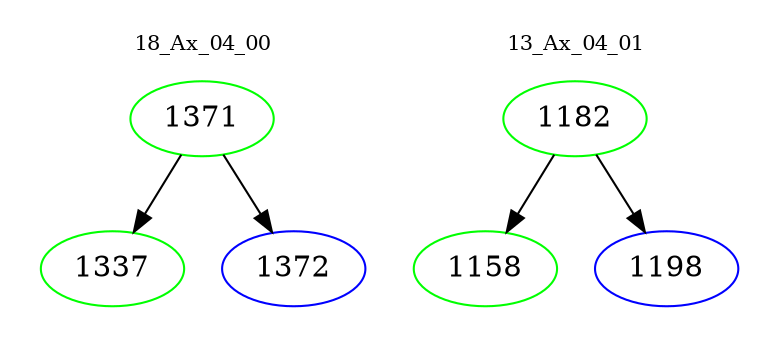 digraph{
subgraph cluster_0 {
color = white
label = "18_Ax_04_00";
fontsize=10;
T0_1371 [label="1371", color="green"]
T0_1371 -> T0_1337 [color="black"]
T0_1337 [label="1337", color="green"]
T0_1371 -> T0_1372 [color="black"]
T0_1372 [label="1372", color="blue"]
}
subgraph cluster_1 {
color = white
label = "13_Ax_04_01";
fontsize=10;
T1_1182 [label="1182", color="green"]
T1_1182 -> T1_1158 [color="black"]
T1_1158 [label="1158", color="green"]
T1_1182 -> T1_1198 [color="black"]
T1_1198 [label="1198", color="blue"]
}
}
